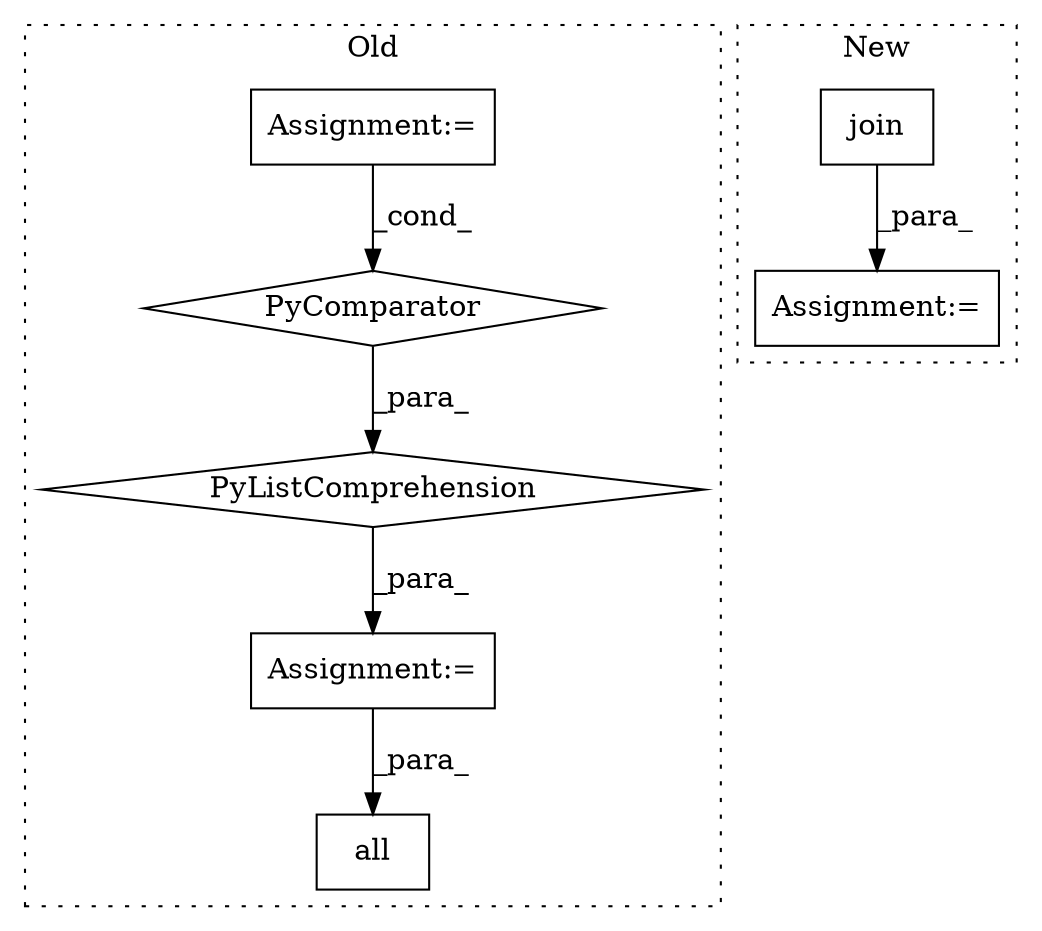 digraph G {
subgraph cluster0 {
1 [label="all" a="32" s="1724,1736" l="4,1" shape="box"];
4 [label="Assignment:=" a="7" s="1677" l="34" shape="box"];
5 [label="PyComparator" a="113" s="1677" l="34" shape="diamond"];
6 [label="PyListComprehension" a="109" s="1586" l="133" shape="diamond"];
7 [label="Assignment:=" a="7" s="1574" l="12" shape="box"];
label = "Old";
style="dotted";
}
subgraph cluster1 {
2 [label="join" a="32" s="1652,1661" l="5,1" shape="box"];
3 [label="Assignment:=" a="7" s="1676" l="1" shape="box"];
label = "New";
style="dotted";
}
2 -> 3 [label="_para_"];
4 -> 5 [label="_cond_"];
5 -> 6 [label="_para_"];
6 -> 7 [label="_para_"];
7 -> 1 [label="_para_"];
}